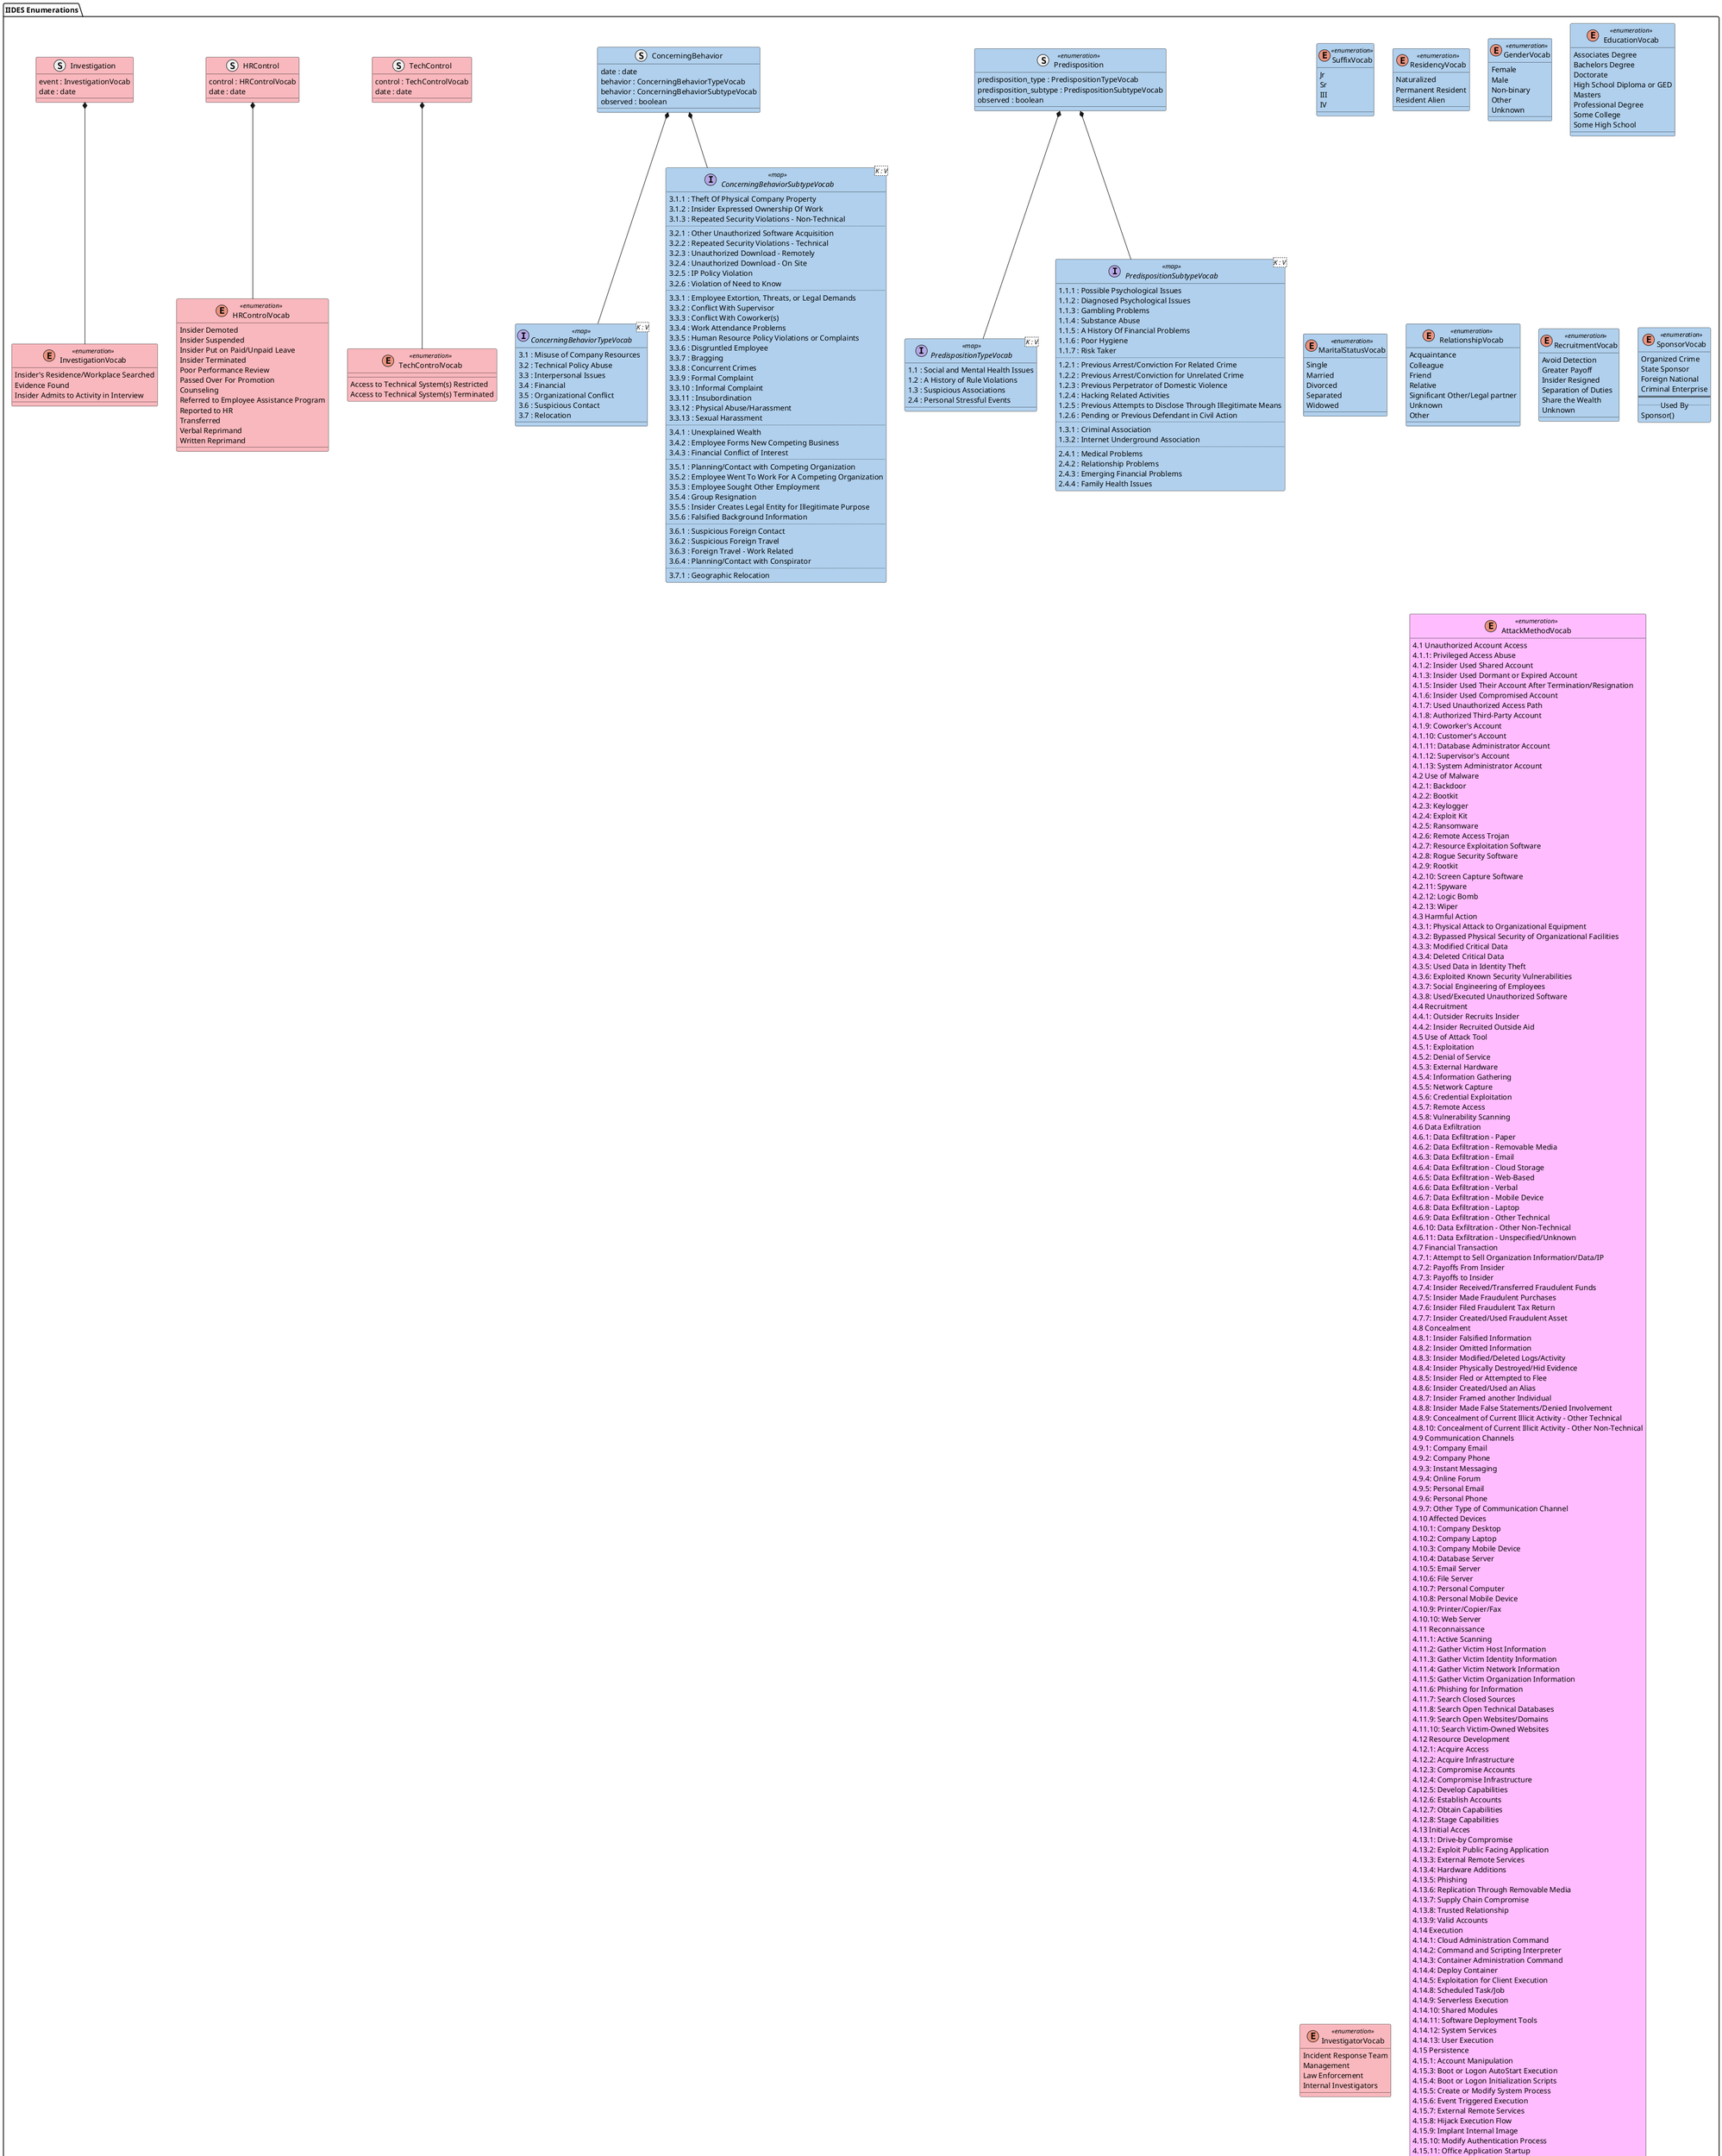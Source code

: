 @startuml IIDES_Enumerations
package "IIDES Enumerations" #FFF {

    enum SuffixVocab <<enumeration>> #b0d0ed {
        Jr
        Sr
        III
        IV
    }
    enum ResidencyVocab <<enumeration>> #b0d0ed {
        Naturalized
        Permanent Resident
        Resident Alien
    }
    enum GenderVocab <<enumeration>> #b0d0ed {
        Female
        Male
        Non-binary
        Other
        Unknown
    }
    enum EducationVocab <<enumeration>> #b0d0ed {
        Associates Degree
        Bachelors Degree
        Doctorate
        High School Diploma or GED
        Masters
        Professional Degree
        Some College
        Some High School
    }
    enum MaritalStatusVocab <<enumeration>> #b0d0ed {
        Single
        Married
        Divorced
        Separated
        Widowed
    }
    struct Predisposition <<enumeration>> #b0d0ed {
        predisposition_type : PredispositionTypeVocab
        predisposition_subtype : PredispositionSubtypeVocab
        observed : boolean
    }
    interface PredispositionTypeVocab<K : V> <<map>> #b0d0ed {
        1.1 : Social and Mental Health Issues
        1.2 : A History of Rule Violations
        1.3 : Suspicious Associations
        2.4 : Personal Stressful Events
    }
    interface PredispositionSubtypeVocab<K : V> <<map>> #b0d0ed {
        1.1.1 : Possible Psychological Issues
        1.1.2 : Diagnosed Psychological Issues
        1.1.3 : Gambling Problems
        1.1.4 : Substance Abuse
        1.1.5 : A History Of Financial Problems
        1.1.6 : Poor Hygiene
        1.1.7 : Risk Taker
        ..
        1.2.1 : Previous Arrest/Conviction For Related Crime
        1.2.2 : Previous Arrest/Conviction for Unrelated Crime
        1.2.3 : Previous Perpetrator of Domestic Violence
        1.2.4 : Hacking Related Activities
        1.2.5 : Previous Attempts to Disclose Through Illegitimate Means
        1.2.6 : Pending or Previous Defendant in Civil Action
        ..
        1.3.1 : Criminal Association
        1.3.2 : Internet Underground Association
        ..
        2.4.1 : Medical Problems
        2.4.2 : Relationship Problems
        2.4.3 : Emerging Financial Problems
        2.4.4 : Family Health Issues
    }
    Predisposition *-- PredispositionTypeVocab
    Predisposition *-- PredispositionSubtypeVocab
    struct ConcerningBehavior #b0d0ed {
        date : date
        behavior : ConcerningBehaviorTypeVocab
        behavior : ConcerningBehaviorSubtypeVocab
        observed : boolean
    }
    interface ConcerningBehaviorTypeVocab<K : V> <<map>> #b0d0ed {
        3.1 : Misuse of Company Resources
        3.2 : Technical Policy Abuse
        3.3 : Interpersonal Issues
        3.4 : Financial
        3.5 : Organizational Conflict
        3.6 : Suspicious Contact
        3.7 : Relocation
    }
    interface ConcerningBehaviorSubtypeVocab<K : V> <<map>> #b0d0ed {
        3.1.1 : Theft Of Physical Company Property
        3.1.2 : Insider Expressed Ownership Of Work
        3.1.3 : Repeated Security Violations - Non-Technical
        ..
        3.2.1 : Other Unauthorized Software Acquisition
        3.2.2 : Repeated Security Violations - Technical
        3.2.3 : Unauthorized Download - Remotely
        3.2.4 : Unauthorized Download - On Site
        3.2.5 : IP Policy Violation
        3.2.6 : Violation of Need to Know
        ..
        3.3.1 : Employee Extortion, Threats, or Legal Demands
        3.3.2 : Conflict With Supervisor
        3.3.3 : Conflict With Coworker(s)
        3.3.4 : Work Attendance Problems
        3.3.5 : Human Resource Policy Violations or Complaints
        3.3.6 : Disgruntled Employee
        3.3.7 : Bragging
        3.3.8 : Concurrent Crimes
        3.3.9 : Formal Complaint
        3.3.10 : Informal Complaint
        3.3.11 : Insubordination
        3.3.12 : Physical Abuse/Harassment
        3.3.13 : Sexual Harassment
        ..
        3.4.1 : Unexplained Wealth
        3.4.2 : Employee Forms New Competing Business
        3.4.3 : Financial Conflict of Interest
        ..
        3.5.1 : Planning/Contact with Competing Organization
        3.5.2 : Employee Went To Work For A Competing Organization
        3.5.3 : Employee Sought Other Employment
        3.5.4 : Group Resignation
        3.5.5 : Insider Creates Legal Entity for Illegitimate Purpose
        3.5.6 : Falsified Background Information
        ..
        3.6.1 : Suspicious Foreign Contact
        3.6.2 : Suspicious Foreign Travel
        3.6.3 : Foreign Travel - Work Related
        3.6.4 : Planning/Contact with Conspirator
        ..
        3.7.1 : Geographic Relocation
    }
    ConcerningBehavior *-- ConcerningBehaviorTypeVocab
    ConcerningBehavior *-- ConcerningBehaviorSubtypeVocab
    enum RelationshipVocab <<enumeration>> #b0d0ed {
        Acquaintance
        Colleague
        Friend
        Relative
        Significant Other/Legal partner
        Unknown
        Other
    }
    enum RecruitmentVocab <<enumeration>> #b0d0ed {
        Avoid Detection
        Greater Payoff
        Insider Resigned
        Separation of Duties
        Share the Wealth
        Unknown
    }
    enum SponsorVocab <<enumeration>> #b0d0ed {
        Organized Crime
        State Sponsor
        Foreign National
        Criminal Enterprise
        ==
        ..Used By..
        Sponsor()
    }
    struct TechControl #f9b8bd {
        control : TechControlVocab
        date : date
    }
    enum TechControlVocab <<enumeration>> #f9b8bd {
        Access to Technical System(s) Restricted
        Access to Technical System(s) Terminated
    }
    TechControl *-- TechControlVocab
    struct HRControl #f9b8bd {
        control : HRControlVocab
        date : date
    }
    enum HRControlVocab <<enumeration>> #f9b8bd {
        Insider Demoted
        Insider Suspended
        Insider Put on Paid/Unpaid Leave
        Insider Terminated
        Poor Performance Review
        Passed Over For Promotion
        Counseling
        Referred to Employee Assistance Program
        Reported to HR
        Transferred
        Verbal Reprimand
        Written Reprimand
    }
    HRControl *-- HRControlVocab
    enum InvestigatorVocab <<enumeration>> #f9b8bd {
        Incident Response Team
        Management
        Law Enforcement
        Internal Investigators
    }
    struct Investigation #f9b8bd {
        event : InvestigationVocab
        date : date
    }
    enum InvestigationVocab <<enumeration>> #f9b8bd {
        Insider's Residence/Workplace Searched
        Evidence Found
        Insider Admits to Activity in Interview
    }
    Investigation *-- InvestigationVocab

    enum AttackMethodVocab <<enumeration>> #FFBCFF {
        4.1 Unauthorized Account Access
4.1.1: Privileged Access Abuse
4.1.2: Insider Used Shared Account
4.1.3: Insider Used Dormant or Expired Account
4.1.4: Insider Used Unattended Workstation (Unsecured)
4.1.5: Insider Used Their Account After Termination/Resignation
4.1.6: Insider Used Compromised Account
4.1.7: Used Unauthorized Access Path
4.1.8: Authorized Third-Party Account
4.1.9: Coworker's Account
4.1.10: Customer's Account
4.1.11: Database Administrator Account
4.1.12: Supervisor's Account
4.1.13: System Administrator Account
4.2 Use of Malware
4.2.1: Backdoor
4.2.2: Bootkit
4.2.3: Keylogger
4.2.4: Exploit Kit
4.2.5: Ransomware
4.2.6: Remote Access Trojan
4.2.7: Resource Exploitation Software
4.2.8: Rogue Security Software
4.2.9: Rootkit
4.2.10: Screen Capture Software
4.2.11: Spyware
4.2.12: Logic Bomb
4.2.13: Wiper
4.3 Harmful Action
4.3.1: Physical Attack to Organizational Equipment
4.3.2: Bypassed Physical Security of Organizational Facilities
4.3.3: Modified Critical Data
4.3.4: Deleted Critical Data
4.3.5: Used Data in Identity Theft
4.3.6: Exploited Known Security Vulnerabilities
4.3.7: Social Engineering of Employees
4.3.8: Used/Executed Unauthorized Software
4.4 Recruitment
4.4.1: Outsider Recruits Insider
4.4.2: Insider Recruited Outside Aid
4.4.3: Insider Recruited Coworker(s)
4.4.4: Insider Recruited by Coworker(s)
4.5 Use of Attack Tool
4.5.1: Exploitation
4.5.2: Denial of Service
4.5.3: External Hardware 
4.5.4: Information Gathering
4.5.5: Network Capture
4.5.6: Credential Exploitation
4.5.7: Remote Access
4.5.8: Vulnerability Scanning
4.6 Data Exfiltration
4.6.1: Data Exfiltration - Paper
4.6.2: Data Exfiltration - Removable Media
4.6.3: Data Exfiltration - Email
4.6.4: Data Exfiltration - Cloud Storage
4.6.5: Data Exfiltration - Web-Based
4.6.6: Data Exfiltration - Verbal
4.6.7: Data Exfiltration - Mobile Device
4.6.8: Data Exfiltration - Laptop
4.6.9: Data Exfiltration - Other Technical
4.6.10: Data Exfiltration - Other Non-Technical
4.6.11: Data Exfiltration - Unspecified/Unknown
4.7 Financial Transaction
4.7.1: Attempt to Sell Organization Information/Data/IP
4.7.2: Payoffs From Insider
4.7.3: Payoffs to Insider
4.7.4: Insider Received/Transferred Fraudulent Funds
4.7.5: Insider Made Fraudulent Purchases
4.7.6: Insider Filed Fraudulent Tax Return
4.7.7: Insider Created/Used Fraudulent Asset
4.8 Concealment
4.8.1: Insider Falsified Information
4.8.2: Insider Omitted Information
4.8.3: Insider Modified/Deleted Logs/Activity
4.8.4: Insider Physically Destroyed/Hid Evidence
4.8.5: Insider Fled or Attempted to Flee
4.8.6: Insider Created/Used an Alias
4.8.7: Insider Framed another Individual
4.8.8: Insider Made False Statements/Denied Involvement
4.8.9: Concealment of Current Illicit Activity - Other Technical
4.8.10: Concealment of Current Illicit Activity - Other Non-Technical
4.9 Communication Channels
4.9.1: Company Email
4.9.2: Company Phone
4.9.3: Instant Messaging
4.9.4: Online Forum
4.9.5: Personal Email
4.9.6: Personal Phone
4.9.7: Other Type of Communication Channel
4.10 Affected Devices
4.10.1: Company Desktop
4.10.2: Company Laptop
4.10.3: Company Mobile Device
4.10.4: Database Server
4.10.5: Email Server
4.10.6: File Server
4.10.7: Personal Computer
4.10.8: Personal Mobile Device
4.10.9: Printer/Copier/Fax
4.10.10: Web Server
4.11 Reconnaissance
4.11.1: Active Scanning
4.11.2: Gather Victim Host Information
4.11.3: Gather Victim Identity Information
4.11.4: Gather Victim Network Information
4.11.5: Gather Victim Organization Information
4.11.6: Phishing for Information
4.11.7: Search Closed Sources
4.11.8: Search Open Technical Databases
4.11.9: Search Open Websites/Domains
4.11.10: Search Victim-Owned Websites
4.12 Resource Development
4.12.1: Acquire Access
4.12.2: Acquire Infrastructure
4.12.3: Compromise Accounts
4.12.4: Compromise Infrastructure
4.12.5: Develop Capabilities
4.12.6: Establish Accounts
4.12.7: Obtain Capabilities
4.12.8: Stage Capabilities
4.13 Initial Acces
4.13.1: Drive-by Compromise
4.13.2: Exploit Public Facing Application
4.13.3: External Remote Services
4.13.4: Hardware Additions
4.13.5: Phishing
4.13.6: Replication Through Removable Media
4.13.7: Supply Chain Compromise
4.13.8: Trusted Relationship
4.13.9: Valid Accounts
4.14 Execution
4.14.1: Cloud Administration Command
4.14.2: Command and Scripting Interpreter
4.14.3: Container Administration Command
4.14.4: Deploy Container
4.14.5: Exploitation for Client Execution
4.14.6: Inter-Process Communication (IPC)
4.14.7: Native Application Programming Interface (API)
4.14.8: Scheduled Task/Job
4.14.9: Serverless Execution
4.14.10: Shared Modules
4.14.11: Software Deployment Tools
4.14.12: System Services
4.14.13: User Execution
4.14.14: Windows Management Instrumentation (WMI)
4.15 Persistence
4.15.1: Account Manipulation
4.15.2: Background Intelligence Transfer Service (BITS)
4.15.3: Boot or Logon AutoStart Execution
4.15.4: Boot or Logon Initialization Scripts
4.15.5: Create or Modify System Process
4.15.6: Event Triggered Execution
4.15.7: External Remote Services
4.15.8: Hijack Execution Flow
4.15.9: Implant Internal Image
4.15.10: Modify Authentication Process
4.15.11: Office Application Startup
4.15.12: Pre-OS Boot
4.15.13: Server Software Component
4.15.14: Traffic Signaling
4.16 Privilege Escalation
4.16.1: Abuse Elevation Control Mechanism
4.16.2: Access Token Manipulation
4.16.3: Domain Policy Modification
4.16.4: Escape to Host
4.16.5: Exploitation for Privilege Escalation
4.17 Defense Evasion
4.17.1: Build Image on Host
4.17.2: Debugger Evasion
4.17.3: Deobfuscate/Decode Files
4.17.4: Direct Volume Access
4.17.5: Execution Guardrails
4.17.6: Exploitation for Defense Evasion
4.17.7: File and Directory Permissions Modification
4.17.8: Hide Artifacts
4.17.9: Impair Defenses
4.17.10: Indicator Removal
4.17.11: Indirect Command Execution
4.17.12: Masquerading
4.17.13: Modify Cloud Computer Infrastructure
4.17.14: Modify System Image
4.17.15: Network Boundary Bridging
4.17.16: Obfuscated Files or Information
4.17.17: Plist File Modification
4.17.18: Process Injection
4.17.19: Reflective Code Loading
4.17.20: Rogue Domain Controller
4.17.21: Rootkit
4.17.22: Subvert Trust Controls
4.17.23: System Binary Proxy Execution
4.17.24: System Script Proxy Execution
4.17.25: Template Injection
4.17.26: Trusted Developer Utilities Proxy Execution
4.17.27: Unused/Unsupported Cloud Regions
4.17.28: Use Alternate Authentication Material
4.17.29: Weaken Encryption
4.18 Credential Access
4.18.1: Adversary-in-the-Middle (AiTM)
4.18.2: Brute Force
4.18.3: Credentials from Password Stores
4.18.4: Exploitation for Credential Access
4.18.5: Forced Authentication
4.18.6: Forge Web Credentials
4.18.7: Input Capture
4.18.8: OS Credential Dumping
4.18.9: Steal Application Access Token
4.18.10: Steal or Forge Authentication Certificates
4.18.11: Steal or Forge Kerberos Tickets
4.18.12: Steal Web Session Cookie
4.18.13: Unsecured Credentials
4.19 Discovery
4.19.1: Account Discovery
4.19.2: Application Window Discovery
4.19.3: Browser Information Discovery
4.19.4: Cloud Infrastructure Discovery
4.19.5: Cloud Service Dashboard
4.19.6: Debugger Evasion
4.19.7: Device Driver Discovery
4.19.8: Domain Trust Discovery
4.19.9: File and Directory Discovery
4.19.10: Group Policy Discovery
4.19.11: Network Service Discovery
4.19.12: Network Share Discovery
4.19.13: Password Policy Discovery
4.19.14: Peripheral Device Discovery
4.19.15: Permission Groups Discovery
4.19.16: Process Discovery
4.19.17: Query Registry
4.19.18: Remote System Discovery
4.19.19: Software Discovery
4.19.20: System Location Discovery
4.19.21: Systen Network Configuration Discovery
4.19.22: System Network Connection Discovery
4.19.23: System Owner/User Discovery
4.19.24: System Time Discovery
4.20 Lateral Movement
4.20.1: Exploitation of Remote Services
4.20.2: Lateral Tool Transfer
4.20.3: Remote Service Session Hijacking
4.20.4: Taint Shared Content
4.21 Collection
4.21.1: Archive Collected Data
4.21.2: Audio Capture
4.21.3: Automated Collection
4.21.4: Browser Session Hijacking
4.21.5: Clipboard Data
4.21.6: Data from Local System
4.21.7: Data from Network Shared Drive
4.21.8: Data from Removable Media
4.21.9: Data Staged
4.21.10: Email Collection
4.21.11: Input Capture
4.21.12: Screen Capture
4.21.13: Video Capture
4.22 Command Control
4.22.1: Application Layer Protocol
4.22.2: Communication Through Removable Media
4.22.3: Data Encoding
4.22.4: Dynamic Resolution
4.22.5: Encrypted Channel
4.22.6: Fallback Channels
4.22.7: Ingress Tool Transfer
4.22.8: Multi-Stage Channels
4.22.9: Non-Application Layer Protocol
4.22.10: Non-Standard Port
4.22.11: Protocol Tunneling
4.22.12: Proxy
4.23 Exfiltration
4.23.1: Automated Exfiltration
4.23.2: Data Transfer Size Limits
4.23.3: Exfiltration Over C2 Channel
4.23.4: Exfiltration Over Other Network Medium
4.23.5: Transfer Data to Cloud Account
4.24 Impact
4.24.1: Account Access Removal
4.24.2: Data Destruction
4.24.3: Defacement
4.24.4: Disk Wipe
4.24.5: Endpoint Denial of Service
4.24.6: Firmware Corruption
4.24.7: Inhibit System Recovery
4.24.8: Network Denial of Service
4.24.9: Service Stop
4.24.10: System Shutdown/Reboot
    }
}
@enduml
